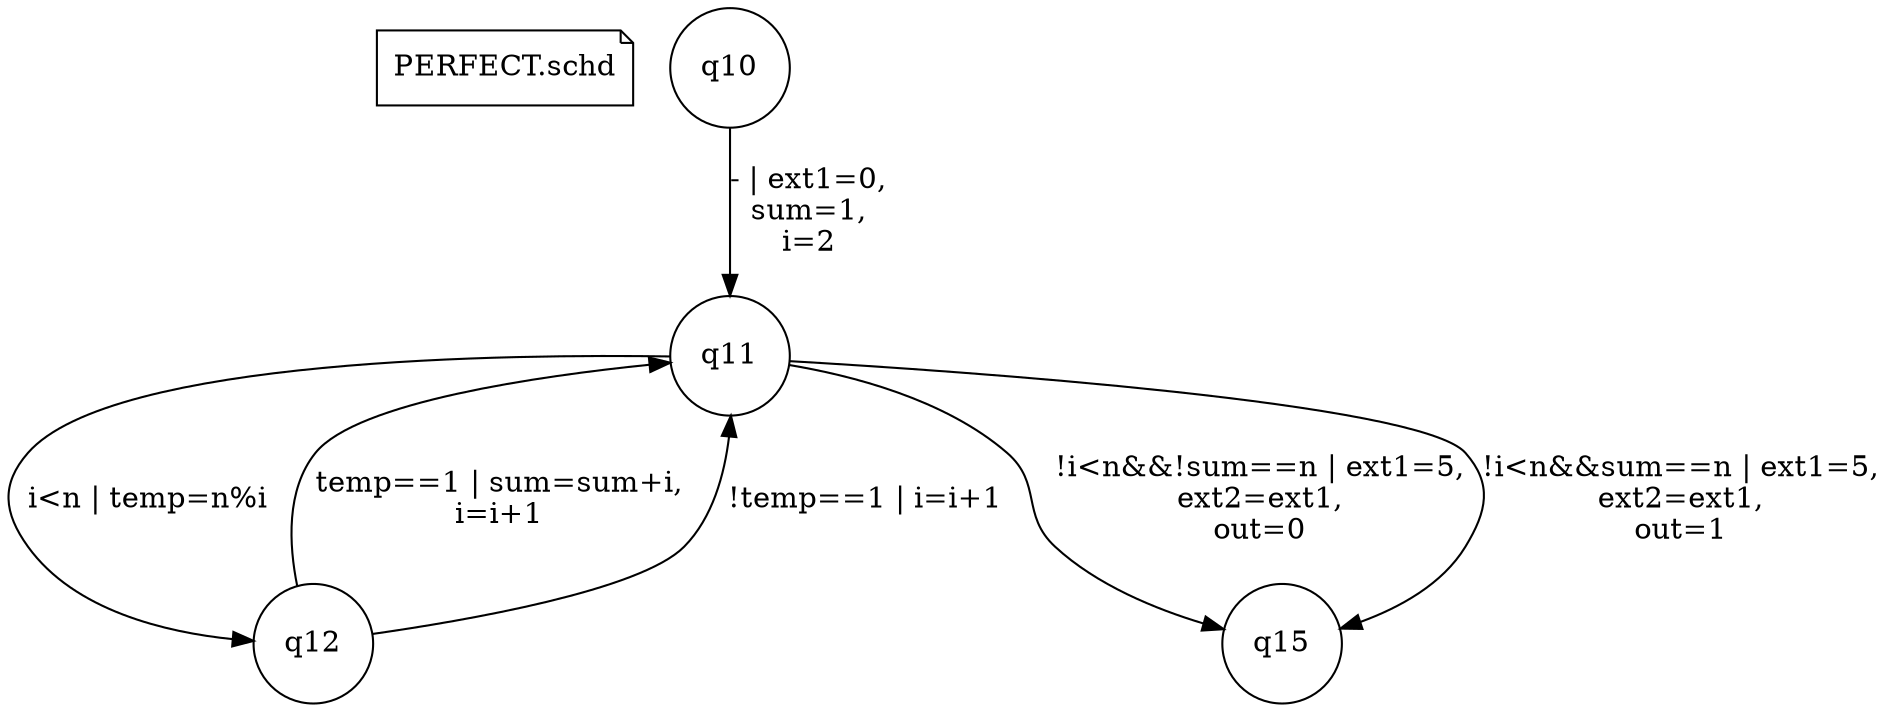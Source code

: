 digraph fsmdIndot {

"PERFECT.schd" [shape=note];
q10 [shape=circle];
q11 [shape=circle];
q10 -> q11 [label="- | ext1=0,\nsum=1,\ni=2"];
q11 [shape=circle];
q12 [shape=circle];
q11 -> q12 [label="i<n | temp=n%i"];
q15 [shape=circle];
q11 -> q15 [label="!i<n&&!sum==n | ext1=5,\next2=ext1,\nout=0"];
q15 [shape=circle];
q11 -> q15 [label="!i<n&&sum==n | ext1=5,\next2=ext1,\nout=1"];
q12 [shape=circle];
q11 [shape=circle];
q12 -> q11 [label="temp==1 | sum=sum+i,\ni=i+1"];
q11 [shape=circle];
q12 -> q11 [label="!temp==1 | i=i+1"];

}
